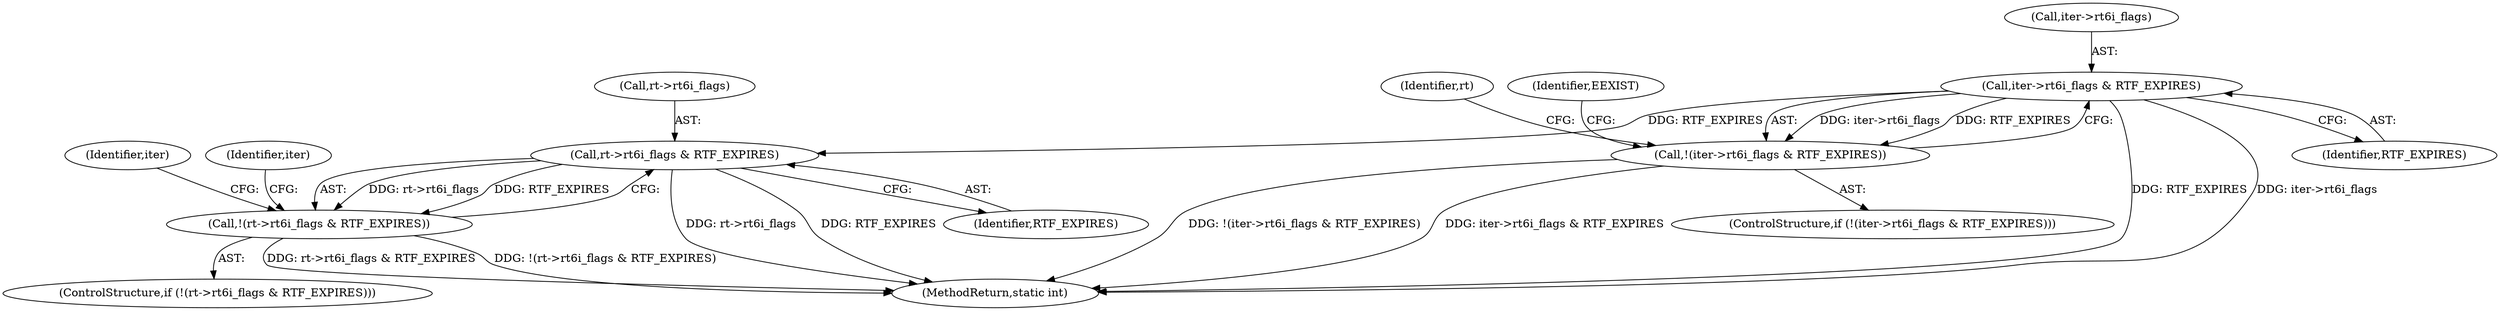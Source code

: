 digraph "0_linux_307f2fb95e9b96b3577916e73d92e104f8f26494@pointer" {
"1000249" [label="(Call,iter->rt6i_flags & RTF_EXPIRES)"];
"1000248" [label="(Call,!(iter->rt6i_flags & RTF_EXPIRES))"];
"1000259" [label="(Call,rt->rt6i_flags & RTF_EXPIRES)"];
"1000258" [label="(Call,!(rt->rt6i_flags & RTF_EXPIRES))"];
"1000249" [label="(Call,iter->rt6i_flags & RTF_EXPIRES)"];
"1000522" [label="(MethodReturn,static int)"];
"1000261" [label="(Identifier,rt)"];
"1000257" [label="(ControlStructure,if (!(rt->rt6i_flags & RTF_EXPIRES)))"];
"1000268" [label="(Identifier,iter)"];
"1000265" [label="(Identifier,iter)"];
"1000263" [label="(Identifier,RTF_EXPIRES)"];
"1000250" [label="(Call,iter->rt6i_flags)"];
"1000247" [label="(ControlStructure,if (!(iter->rt6i_flags & RTF_EXPIRES)))"];
"1000248" [label="(Call,!(iter->rt6i_flags & RTF_EXPIRES))"];
"1000253" [label="(Identifier,RTF_EXPIRES)"];
"1000256" [label="(Identifier,EEXIST)"];
"1000258" [label="(Call,!(rt->rt6i_flags & RTF_EXPIRES))"];
"1000259" [label="(Call,rt->rt6i_flags & RTF_EXPIRES)"];
"1000260" [label="(Call,rt->rt6i_flags)"];
"1000249" -> "1000248"  [label="AST: "];
"1000249" -> "1000253"  [label="CFG: "];
"1000250" -> "1000249"  [label="AST: "];
"1000253" -> "1000249"  [label="AST: "];
"1000248" -> "1000249"  [label="CFG: "];
"1000249" -> "1000522"  [label="DDG: RTF_EXPIRES"];
"1000249" -> "1000522"  [label="DDG: iter->rt6i_flags"];
"1000249" -> "1000248"  [label="DDG: iter->rt6i_flags"];
"1000249" -> "1000248"  [label="DDG: RTF_EXPIRES"];
"1000249" -> "1000259"  [label="DDG: RTF_EXPIRES"];
"1000248" -> "1000247"  [label="AST: "];
"1000256" -> "1000248"  [label="CFG: "];
"1000261" -> "1000248"  [label="CFG: "];
"1000248" -> "1000522"  [label="DDG: !(iter->rt6i_flags & RTF_EXPIRES)"];
"1000248" -> "1000522"  [label="DDG: iter->rt6i_flags & RTF_EXPIRES"];
"1000259" -> "1000258"  [label="AST: "];
"1000259" -> "1000263"  [label="CFG: "];
"1000260" -> "1000259"  [label="AST: "];
"1000263" -> "1000259"  [label="AST: "];
"1000258" -> "1000259"  [label="CFG: "];
"1000259" -> "1000522"  [label="DDG: rt->rt6i_flags"];
"1000259" -> "1000522"  [label="DDG: RTF_EXPIRES"];
"1000259" -> "1000258"  [label="DDG: rt->rt6i_flags"];
"1000259" -> "1000258"  [label="DDG: RTF_EXPIRES"];
"1000258" -> "1000257"  [label="AST: "];
"1000265" -> "1000258"  [label="CFG: "];
"1000268" -> "1000258"  [label="CFG: "];
"1000258" -> "1000522"  [label="DDG: rt->rt6i_flags & RTF_EXPIRES"];
"1000258" -> "1000522"  [label="DDG: !(rt->rt6i_flags & RTF_EXPIRES)"];
}
